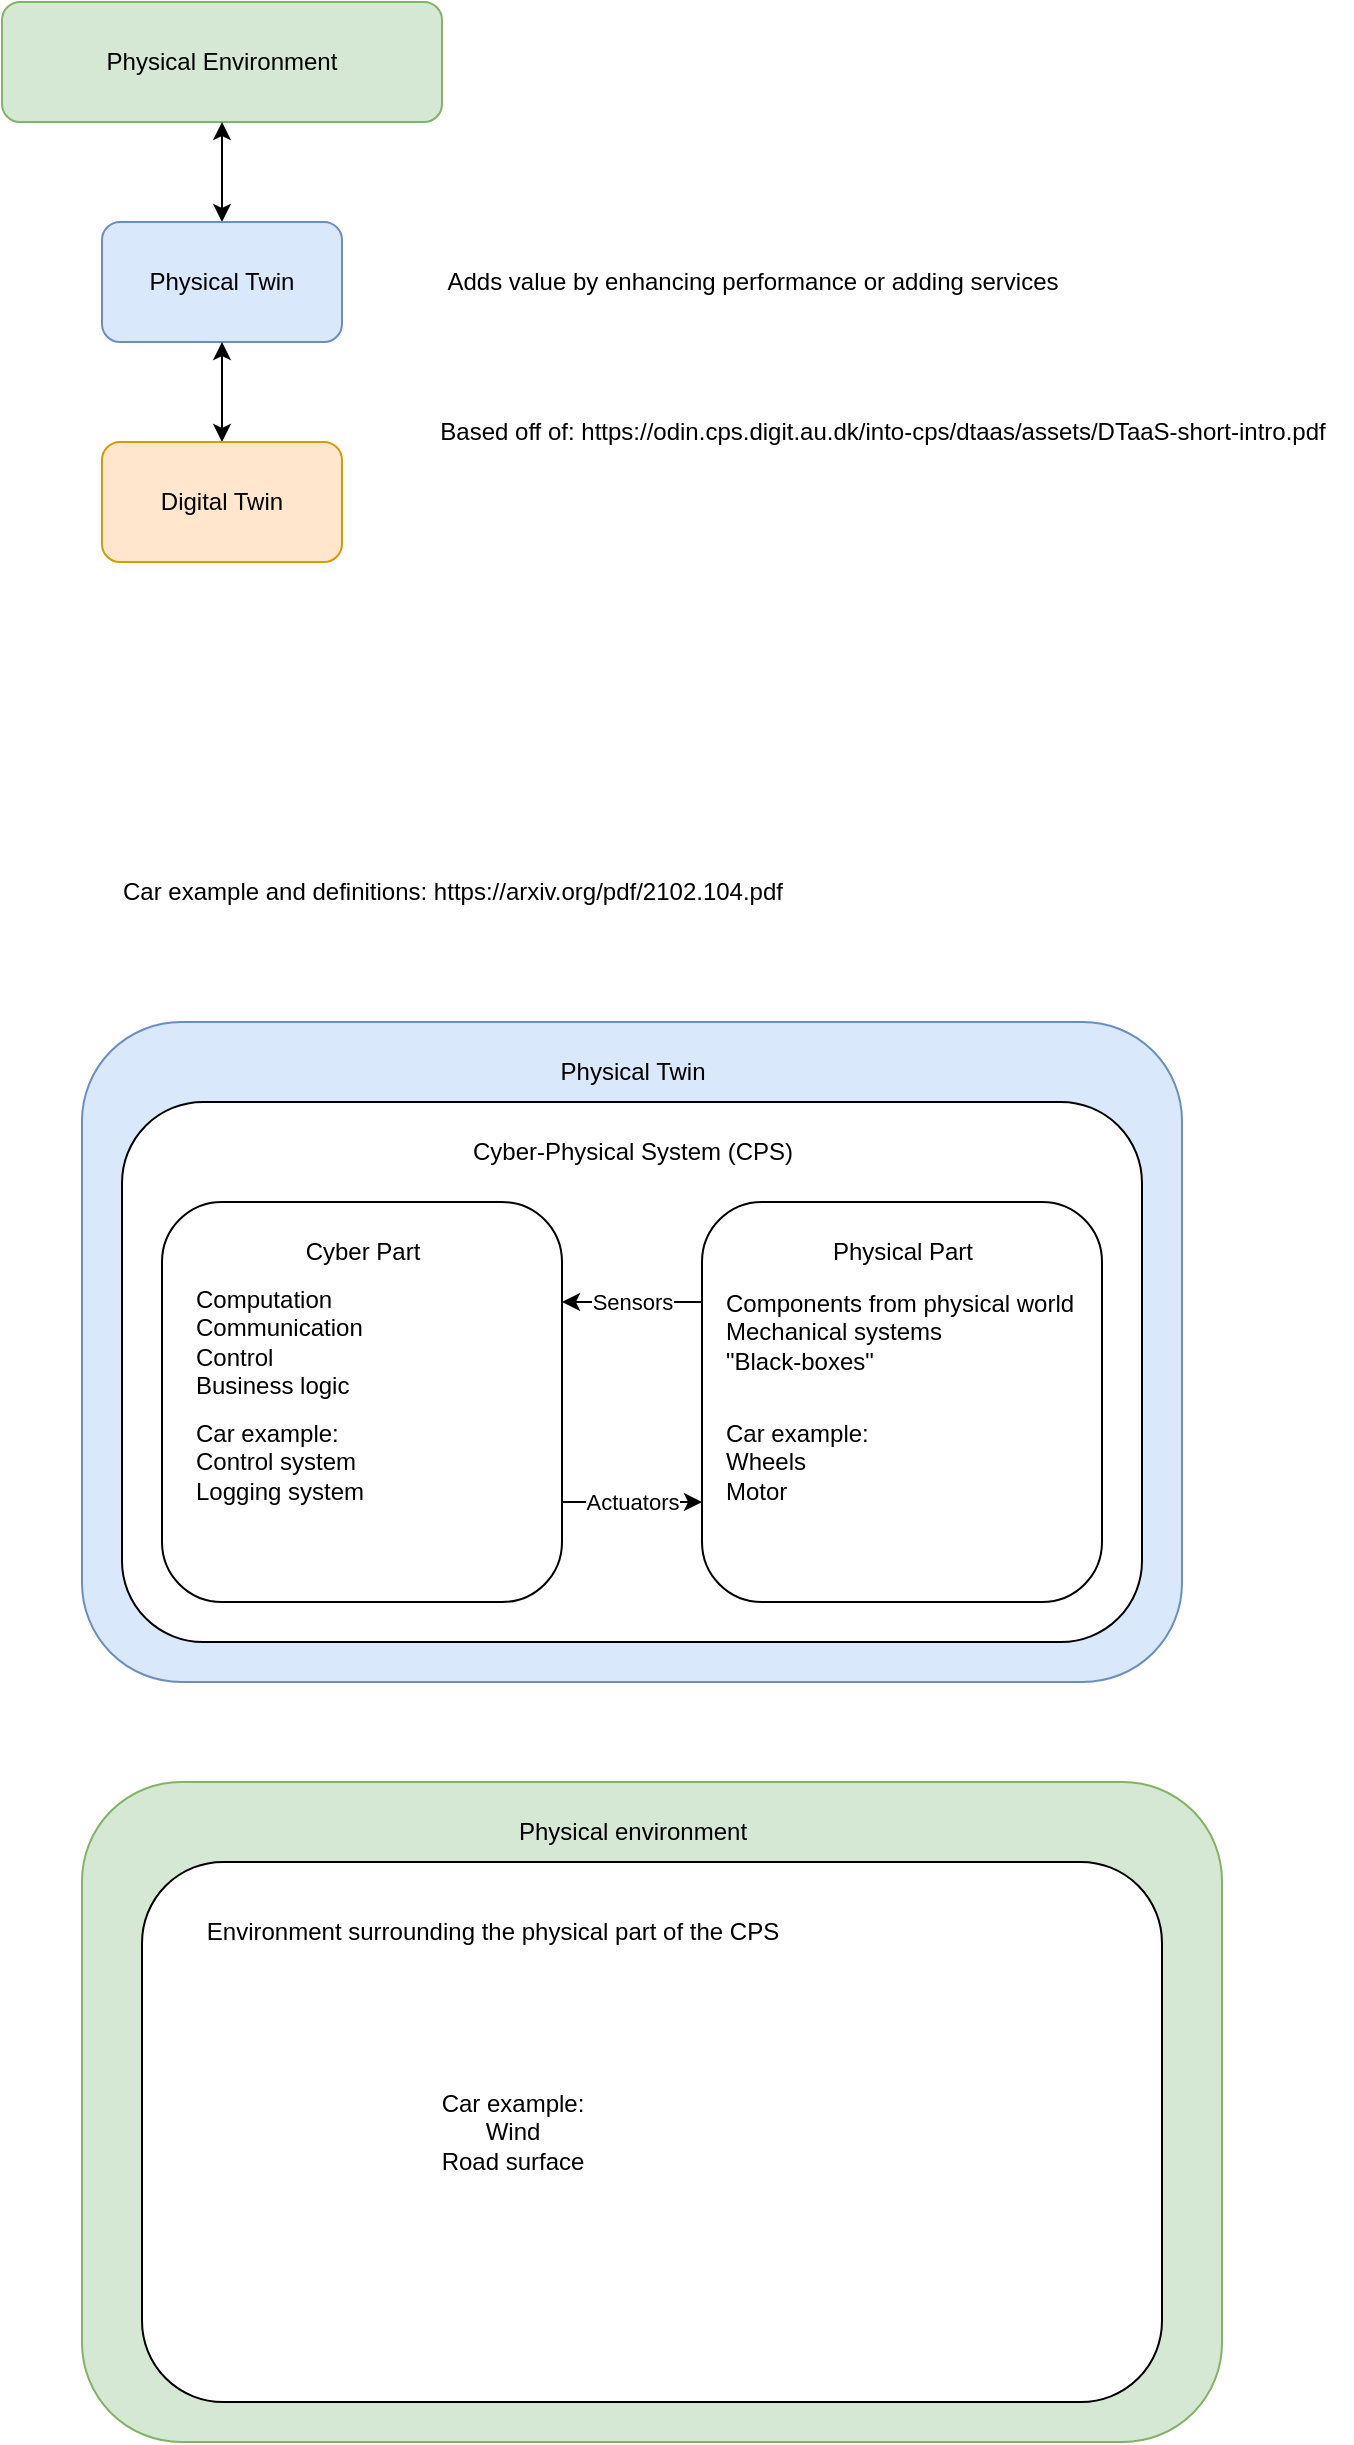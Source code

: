 <mxfile version="21.1.2" type="device">
  <diagram name="Page-1" id="JHQOHHBSyNYpwfMhkGA9">
    <mxGraphModel dx="1432" dy="884" grid="1" gridSize="10" guides="1" tooltips="1" connect="1" arrows="1" fold="1" page="1" pageScale="1" pageWidth="850" pageHeight="1100" math="0" shadow="0">
      <root>
        <mxCell id="0" />
        <mxCell id="1" parent="0" />
        <mxCell id="bf1XzzbdoYewhRQbb_Qk-1" value="Physical Environment" style="rounded=1;whiteSpace=wrap;html=1;fillColor=#d5e8d4;strokeColor=#82b366;" vertex="1" parent="1">
          <mxGeometry x="50" y="30" width="220" height="60" as="geometry" />
        </mxCell>
        <mxCell id="bf1XzzbdoYewhRQbb_Qk-7" value="" style="edgeStyle=orthogonalEdgeStyle;rounded=0;orthogonalLoop=1;jettySize=auto;html=1;startArrow=classic;startFill=1;" edge="1" parent="1" source="bf1XzzbdoYewhRQbb_Qk-5" target="bf1XzzbdoYewhRQbb_Qk-1">
          <mxGeometry relative="1" as="geometry" />
        </mxCell>
        <mxCell id="bf1XzzbdoYewhRQbb_Qk-5" value="Physical Twin" style="rounded=1;whiteSpace=wrap;html=1;fillColor=#dae8fc;strokeColor=#6c8ebf;" vertex="1" parent="1">
          <mxGeometry x="100" y="140" width="120" height="60" as="geometry" />
        </mxCell>
        <mxCell id="bf1XzzbdoYewhRQbb_Qk-8" value="" style="edgeStyle=orthogonalEdgeStyle;rounded=0;orthogonalLoop=1;jettySize=auto;html=1;startArrow=classic;startFill=1;" edge="1" parent="1" source="bf1XzzbdoYewhRQbb_Qk-6" target="bf1XzzbdoYewhRQbb_Qk-5">
          <mxGeometry relative="1" as="geometry" />
        </mxCell>
        <mxCell id="bf1XzzbdoYewhRQbb_Qk-6" value="Digital Twin" style="rounded=1;whiteSpace=wrap;html=1;fillColor=#ffe6cc;strokeColor=#d79b00;" vertex="1" parent="1">
          <mxGeometry x="100" y="250" width="120" height="60" as="geometry" />
        </mxCell>
        <mxCell id="bf1XzzbdoYewhRQbb_Qk-11" value="Adds value by enhancing performance or adding services" style="text;html=1;align=center;verticalAlign=middle;resizable=0;points=[];autosize=1;strokeColor=none;fillColor=none;" vertex="1" parent="1">
          <mxGeometry x="255" y="155" width="340" height="30" as="geometry" />
        </mxCell>
        <mxCell id="bf1XzzbdoYewhRQbb_Qk-12" value="Based off of:&amp;nbsp;https://odin.cps.digit.au.dk/into-cps/dtaas/assets/DTaaS-short-intro.pdf" style="text;html=1;align=center;verticalAlign=middle;resizable=0;points=[];autosize=1;strokeColor=none;fillColor=none;" vertex="1" parent="1">
          <mxGeometry x="255" y="230" width="470" height="30" as="geometry" />
        </mxCell>
        <mxCell id="bf1XzzbdoYewhRQbb_Qk-14" value="" style="rounded=1;whiteSpace=wrap;html=1;fillColor=#dae8fc;strokeColor=#6c8ebf;" vertex="1" parent="1">
          <mxGeometry x="90" y="540" width="550" height="330" as="geometry" />
        </mxCell>
        <mxCell id="bf1XzzbdoYewhRQbb_Qk-15" value="" style="rounded=1;whiteSpace=wrap;html=1;" vertex="1" parent="1">
          <mxGeometry x="110" y="580" width="510" height="270" as="geometry" />
        </mxCell>
        <mxCell id="bf1XzzbdoYewhRQbb_Qk-16" value="Physical Twin" style="text;html=1;align=center;verticalAlign=middle;resizable=0;points=[];autosize=1;strokeColor=none;fillColor=none;" vertex="1" parent="1">
          <mxGeometry x="315" y="550" width="100" height="30" as="geometry" />
        </mxCell>
        <mxCell id="bf1XzzbdoYewhRQbb_Qk-17" value="Cyber-Physical System (CPS)" style="text;html=1;align=center;verticalAlign=middle;resizable=0;points=[];autosize=1;strokeColor=none;fillColor=none;" vertex="1" parent="1">
          <mxGeometry x="270" y="590" width="190" height="30" as="geometry" />
        </mxCell>
        <mxCell id="bf1XzzbdoYewhRQbb_Qk-19" value="" style="rounded=1;whiteSpace=wrap;html=1;" vertex="1" parent="1">
          <mxGeometry x="130" y="630" width="200" height="200" as="geometry" />
        </mxCell>
        <mxCell id="bf1XzzbdoYewhRQbb_Qk-20" value="" style="rounded=1;whiteSpace=wrap;html=1;" vertex="1" parent="1">
          <mxGeometry x="400" y="630" width="200" height="200" as="geometry" />
        </mxCell>
        <mxCell id="bf1XzzbdoYewhRQbb_Qk-21" value="Cyber Part" style="text;html=1;align=center;verticalAlign=middle;resizable=0;points=[];autosize=1;strokeColor=none;fillColor=none;" vertex="1" parent="1">
          <mxGeometry x="190" y="640" width="80" height="30" as="geometry" />
        </mxCell>
        <mxCell id="bf1XzzbdoYewhRQbb_Qk-22" value="Physical Part" style="text;html=1;align=center;verticalAlign=middle;resizable=0;points=[];autosize=1;strokeColor=none;fillColor=none;" vertex="1" parent="1">
          <mxGeometry x="455" y="640" width="90" height="30" as="geometry" />
        </mxCell>
        <mxCell id="bf1XzzbdoYewhRQbb_Qk-23" value="Computation&lt;br&gt;&lt;div style=&quot;&quot;&gt;&lt;span style=&quot;background-color: initial;&quot;&gt;Communication&lt;br&gt;Control&lt;/span&gt;&lt;/div&gt;&lt;div style=&quot;&quot;&gt;&lt;span style=&quot;background-color: initial;&quot;&gt;Business logic&lt;/span&gt;&lt;/div&gt;" style="text;html=1;align=left;verticalAlign=middle;resizable=0;points=[];autosize=1;strokeColor=none;fillColor=none;" vertex="1" parent="1">
          <mxGeometry x="145" y="665" width="110" height="70" as="geometry" />
        </mxCell>
        <mxCell id="bf1XzzbdoYewhRQbb_Qk-26" value="&lt;div style=&quot;text-align: left;&quot;&gt;&lt;br&gt;&lt;/div&gt;" style="text;html=1;align=center;verticalAlign=middle;resizable=0;points=[];autosize=1;strokeColor=none;fillColor=none;" vertex="1" parent="1">
          <mxGeometry x="630" y="435" width="20" height="30" as="geometry" />
        </mxCell>
        <mxCell id="bf1XzzbdoYewhRQbb_Qk-29" value="&lt;div style=&quot;&quot;&gt;&lt;span style=&quot;background-color: initial;&quot;&gt;Car example:&lt;/span&gt;&lt;/div&gt;&lt;div style=&quot;&quot;&gt;Wheels&lt;/div&gt;&lt;div style=&quot;&quot;&gt;Motor&lt;/div&gt;" style="text;html=1;align=left;verticalAlign=middle;resizable=0;points=[];autosize=1;strokeColor=none;fillColor=none;" vertex="1" parent="1">
          <mxGeometry x="410" y="730" width="100" height="60" as="geometry" />
        </mxCell>
        <mxCell id="bf1XzzbdoYewhRQbb_Qk-30" value="Car example:&lt;br&gt;Control system&lt;br&gt;Logging system" style="text;html=1;align=left;verticalAlign=middle;resizable=0;points=[];autosize=1;strokeColor=none;fillColor=none;" vertex="1" parent="1">
          <mxGeometry x="145" y="730" width="110" height="60" as="geometry" />
        </mxCell>
        <mxCell id="bf1XzzbdoYewhRQbb_Qk-31" value="Components from physical world&lt;br&gt;Mechanical systems&lt;br&gt;&quot;Black-boxes&quot;" style="text;html=1;align=left;verticalAlign=middle;resizable=0;points=[];autosize=1;strokeColor=none;fillColor=none;" vertex="1" parent="1">
          <mxGeometry x="410" y="665" width="200" height="60" as="geometry" />
        </mxCell>
        <mxCell id="bf1XzzbdoYewhRQbb_Qk-32" value="Sensors" style="endArrow=classic;html=1;rounded=0;entryX=1;entryY=0.25;entryDx=0;entryDy=0;exitX=0;exitY=0.25;exitDx=0;exitDy=0;" edge="1" parent="1" source="bf1XzzbdoYewhRQbb_Qk-20" target="bf1XzzbdoYewhRQbb_Qk-19">
          <mxGeometry width="50" height="50" relative="1" as="geometry">
            <mxPoint x="400" y="810" as="sourcePoint" />
            <mxPoint x="450" y="760" as="targetPoint" />
          </mxGeometry>
        </mxCell>
        <mxCell id="bf1XzzbdoYewhRQbb_Qk-34" value="Actuators" style="endArrow=classic;html=1;rounded=0;exitX=1;exitY=0.75;exitDx=0;exitDy=0;entryX=0;entryY=0.75;entryDx=0;entryDy=0;" edge="1" parent="1" source="bf1XzzbdoYewhRQbb_Qk-19" target="bf1XzzbdoYewhRQbb_Qk-20">
          <mxGeometry width="50" height="50" relative="1" as="geometry">
            <mxPoint x="400" y="810" as="sourcePoint" />
            <mxPoint x="450" y="760" as="targetPoint" />
          </mxGeometry>
        </mxCell>
        <mxCell id="bf1XzzbdoYewhRQbb_Qk-35" value="Car example and definitions:&amp;nbsp;https://arxiv.org/pdf/2102.104.pdf" style="text;html=1;align=center;verticalAlign=middle;resizable=0;points=[];autosize=1;strokeColor=none;fillColor=none;" vertex="1" parent="1">
          <mxGeometry x="90" y="460" width="370" height="30" as="geometry" />
        </mxCell>
        <mxCell id="bf1XzzbdoYewhRQbb_Qk-36" value="" style="rounded=1;whiteSpace=wrap;html=1;fillColor=#d5e8d4;strokeColor=#82b366;" vertex="1" parent="1">
          <mxGeometry x="90" y="920" width="570" height="330" as="geometry" />
        </mxCell>
        <mxCell id="bf1XzzbdoYewhRQbb_Qk-37" value="Physical environment" style="text;html=1;align=center;verticalAlign=middle;resizable=0;points=[];autosize=1;strokeColor=none;fillColor=none;" vertex="1" parent="1">
          <mxGeometry x="295" y="930" width="140" height="30" as="geometry" />
        </mxCell>
        <mxCell id="bf1XzzbdoYewhRQbb_Qk-38" value="" style="rounded=1;whiteSpace=wrap;html=1;" vertex="1" parent="1">
          <mxGeometry x="120" y="960" width="510" height="270" as="geometry" />
        </mxCell>
        <mxCell id="bf1XzzbdoYewhRQbb_Qk-39" value="Environment surrounding the physical part of the CPS" style="text;html=1;align=center;verticalAlign=middle;resizable=0;points=[];autosize=1;strokeColor=none;fillColor=none;" vertex="1" parent="1">
          <mxGeometry x="140" y="980" width="310" height="30" as="geometry" />
        </mxCell>
        <mxCell id="bf1XzzbdoYewhRQbb_Qk-40" value="Car example:&lt;br&gt;Wind&lt;br&gt;Road surface" style="text;html=1;align=center;verticalAlign=middle;resizable=0;points=[];autosize=1;strokeColor=none;fillColor=none;" vertex="1" parent="1">
          <mxGeometry x="255" y="1065" width="100" height="60" as="geometry" />
        </mxCell>
      </root>
    </mxGraphModel>
  </diagram>
</mxfile>

